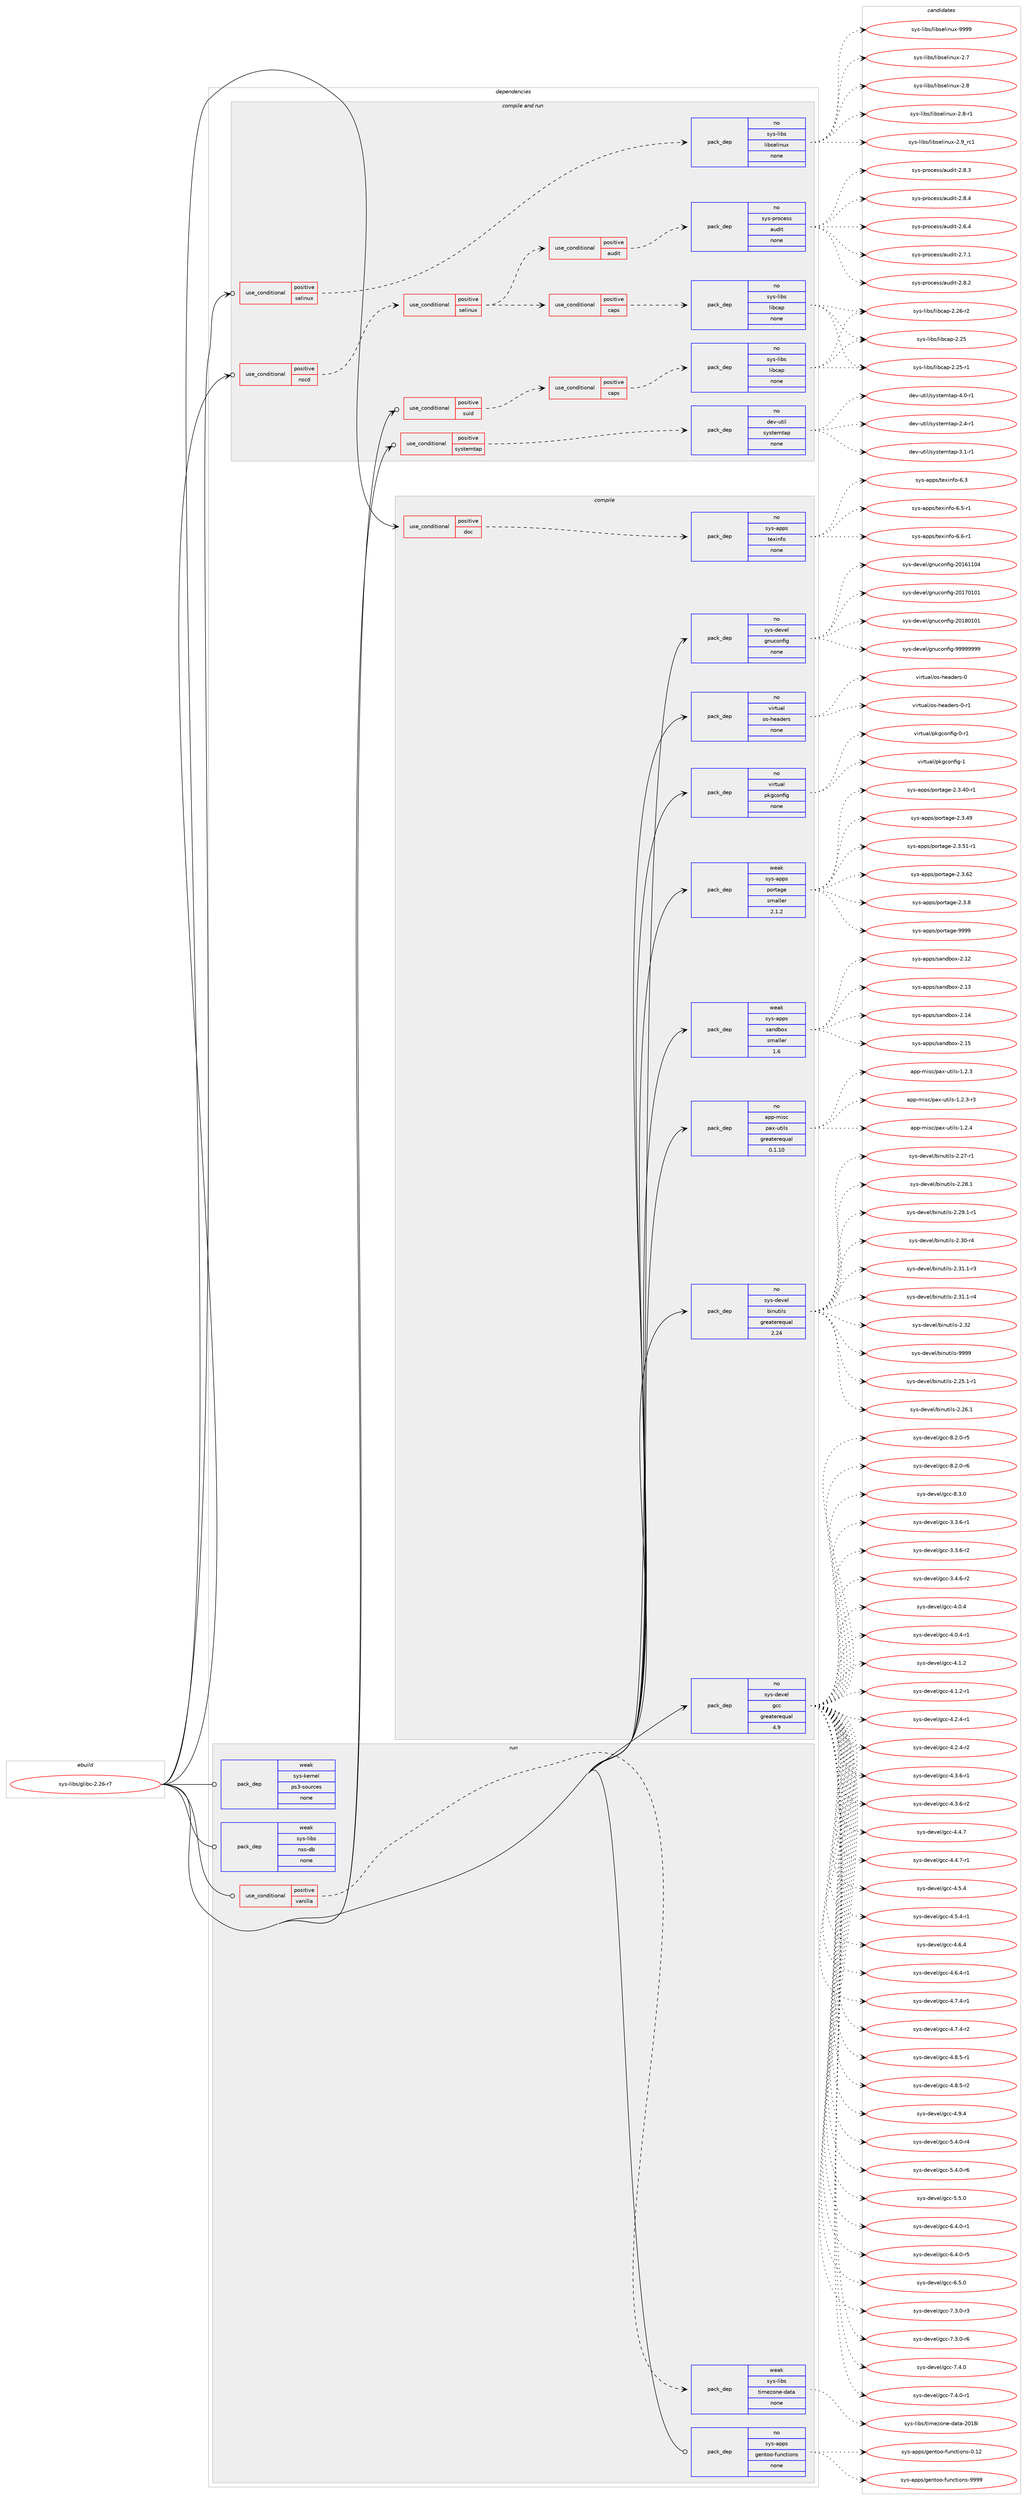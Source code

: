 digraph prolog {

# *************
# Graph options
# *************

newrank=true;
concentrate=true;
compound=true;
graph [rankdir=LR,fontname=Helvetica,fontsize=10,ranksep=1.5];#, ranksep=2.5, nodesep=0.2];
edge  [arrowhead=vee];
node  [fontname=Helvetica,fontsize=10];

# **********
# The ebuild
# **********

subgraph cluster_leftcol {
color=gray;
rank=same;
label=<<i>ebuild</i>>;
id [label="sys-libs/glibc-2.26-r7", color=red, width=4, href="../sys-libs/glibc-2.26-r7.svg"];
}

# ****************
# The dependencies
# ****************

subgraph cluster_midcol {
color=gray;
label=<<i>dependencies</i>>;
subgraph cluster_compile {
fillcolor="#eeeeee";
style=filled;
label=<<i>compile</i>>;
subgraph cond461647 {
dependency1737198 [label=<<TABLE BORDER="0" CELLBORDER="1" CELLSPACING="0" CELLPADDING="4"><TR><TD ROWSPAN="3" CELLPADDING="10">use_conditional</TD></TR><TR><TD>positive</TD></TR><TR><TD>doc</TD></TR></TABLE>>, shape=none, color=red];
subgraph pack1246944 {
dependency1737199 [label=<<TABLE BORDER="0" CELLBORDER="1" CELLSPACING="0" CELLPADDING="4" WIDTH="220"><TR><TD ROWSPAN="6" CELLPADDING="30">pack_dep</TD></TR><TR><TD WIDTH="110">no</TD></TR><TR><TD>sys-apps</TD></TR><TR><TD>texinfo</TD></TR><TR><TD>none</TD></TR><TR><TD></TD></TR></TABLE>>, shape=none, color=blue];
}
dependency1737198:e -> dependency1737199:w [weight=20,style="dashed",arrowhead="vee"];
}
id:e -> dependency1737198:w [weight=20,style="solid",arrowhead="vee"];
subgraph pack1246945 {
dependency1737200 [label=<<TABLE BORDER="0" CELLBORDER="1" CELLSPACING="0" CELLPADDING="4" WIDTH="220"><TR><TD ROWSPAN="6" CELLPADDING="30">pack_dep</TD></TR><TR><TD WIDTH="110">no</TD></TR><TR><TD>app-misc</TD></TR><TR><TD>pax-utils</TD></TR><TR><TD>greaterequal</TD></TR><TR><TD>0.1.10</TD></TR></TABLE>>, shape=none, color=blue];
}
id:e -> dependency1737200:w [weight=20,style="solid",arrowhead="vee"];
subgraph pack1246946 {
dependency1737201 [label=<<TABLE BORDER="0" CELLBORDER="1" CELLSPACING="0" CELLPADDING="4" WIDTH="220"><TR><TD ROWSPAN="6" CELLPADDING="30">pack_dep</TD></TR><TR><TD WIDTH="110">no</TD></TR><TR><TD>sys-devel</TD></TR><TR><TD>binutils</TD></TR><TR><TD>greaterequal</TD></TR><TR><TD>2.24</TD></TR></TABLE>>, shape=none, color=blue];
}
id:e -> dependency1737201:w [weight=20,style="solid",arrowhead="vee"];
subgraph pack1246947 {
dependency1737202 [label=<<TABLE BORDER="0" CELLBORDER="1" CELLSPACING="0" CELLPADDING="4" WIDTH="220"><TR><TD ROWSPAN="6" CELLPADDING="30">pack_dep</TD></TR><TR><TD WIDTH="110">no</TD></TR><TR><TD>sys-devel</TD></TR><TR><TD>gcc</TD></TR><TR><TD>greaterequal</TD></TR><TR><TD>4.9</TD></TR></TABLE>>, shape=none, color=blue];
}
id:e -> dependency1737202:w [weight=20,style="solid",arrowhead="vee"];
subgraph pack1246948 {
dependency1737203 [label=<<TABLE BORDER="0" CELLBORDER="1" CELLSPACING="0" CELLPADDING="4" WIDTH="220"><TR><TD ROWSPAN="6" CELLPADDING="30">pack_dep</TD></TR><TR><TD WIDTH="110">no</TD></TR><TR><TD>sys-devel</TD></TR><TR><TD>gnuconfig</TD></TR><TR><TD>none</TD></TR><TR><TD></TD></TR></TABLE>>, shape=none, color=blue];
}
id:e -> dependency1737203:w [weight=20,style="solid",arrowhead="vee"];
subgraph pack1246949 {
dependency1737204 [label=<<TABLE BORDER="0" CELLBORDER="1" CELLSPACING="0" CELLPADDING="4" WIDTH="220"><TR><TD ROWSPAN="6" CELLPADDING="30">pack_dep</TD></TR><TR><TD WIDTH="110">no</TD></TR><TR><TD>virtual</TD></TR><TR><TD>os-headers</TD></TR><TR><TD>none</TD></TR><TR><TD></TD></TR></TABLE>>, shape=none, color=blue];
}
id:e -> dependency1737204:w [weight=20,style="solid",arrowhead="vee"];
subgraph pack1246950 {
dependency1737205 [label=<<TABLE BORDER="0" CELLBORDER="1" CELLSPACING="0" CELLPADDING="4" WIDTH="220"><TR><TD ROWSPAN="6" CELLPADDING="30">pack_dep</TD></TR><TR><TD WIDTH="110">no</TD></TR><TR><TD>virtual</TD></TR><TR><TD>pkgconfig</TD></TR><TR><TD>none</TD></TR><TR><TD></TD></TR></TABLE>>, shape=none, color=blue];
}
id:e -> dependency1737205:w [weight=20,style="solid",arrowhead="vee"];
subgraph pack1246951 {
dependency1737206 [label=<<TABLE BORDER="0" CELLBORDER="1" CELLSPACING="0" CELLPADDING="4" WIDTH="220"><TR><TD ROWSPAN="6" CELLPADDING="30">pack_dep</TD></TR><TR><TD WIDTH="110">weak</TD></TR><TR><TD>sys-apps</TD></TR><TR><TD>portage</TD></TR><TR><TD>smaller</TD></TR><TR><TD>2.1.2</TD></TR></TABLE>>, shape=none, color=blue];
}
id:e -> dependency1737206:w [weight=20,style="solid",arrowhead="vee"];
subgraph pack1246952 {
dependency1737207 [label=<<TABLE BORDER="0" CELLBORDER="1" CELLSPACING="0" CELLPADDING="4" WIDTH="220"><TR><TD ROWSPAN="6" CELLPADDING="30">pack_dep</TD></TR><TR><TD WIDTH="110">weak</TD></TR><TR><TD>sys-apps</TD></TR><TR><TD>sandbox</TD></TR><TR><TD>smaller</TD></TR><TR><TD>1.6</TD></TR></TABLE>>, shape=none, color=blue];
}
id:e -> dependency1737207:w [weight=20,style="solid",arrowhead="vee"];
}
subgraph cluster_compileandrun {
fillcolor="#eeeeee";
style=filled;
label=<<i>compile and run</i>>;
subgraph cond461648 {
dependency1737208 [label=<<TABLE BORDER="0" CELLBORDER="1" CELLSPACING="0" CELLPADDING="4"><TR><TD ROWSPAN="3" CELLPADDING="10">use_conditional</TD></TR><TR><TD>positive</TD></TR><TR><TD>nscd</TD></TR></TABLE>>, shape=none, color=red];
subgraph cond461649 {
dependency1737209 [label=<<TABLE BORDER="0" CELLBORDER="1" CELLSPACING="0" CELLPADDING="4"><TR><TD ROWSPAN="3" CELLPADDING="10">use_conditional</TD></TR><TR><TD>positive</TD></TR><TR><TD>selinux</TD></TR></TABLE>>, shape=none, color=red];
subgraph cond461650 {
dependency1737210 [label=<<TABLE BORDER="0" CELLBORDER="1" CELLSPACING="0" CELLPADDING="4"><TR><TD ROWSPAN="3" CELLPADDING="10">use_conditional</TD></TR><TR><TD>positive</TD></TR><TR><TD>audit</TD></TR></TABLE>>, shape=none, color=red];
subgraph pack1246953 {
dependency1737211 [label=<<TABLE BORDER="0" CELLBORDER="1" CELLSPACING="0" CELLPADDING="4" WIDTH="220"><TR><TD ROWSPAN="6" CELLPADDING="30">pack_dep</TD></TR><TR><TD WIDTH="110">no</TD></TR><TR><TD>sys-process</TD></TR><TR><TD>audit</TD></TR><TR><TD>none</TD></TR><TR><TD></TD></TR></TABLE>>, shape=none, color=blue];
}
dependency1737210:e -> dependency1737211:w [weight=20,style="dashed",arrowhead="vee"];
}
dependency1737209:e -> dependency1737210:w [weight=20,style="dashed",arrowhead="vee"];
subgraph cond461651 {
dependency1737212 [label=<<TABLE BORDER="0" CELLBORDER="1" CELLSPACING="0" CELLPADDING="4"><TR><TD ROWSPAN="3" CELLPADDING="10">use_conditional</TD></TR><TR><TD>positive</TD></TR><TR><TD>caps</TD></TR></TABLE>>, shape=none, color=red];
subgraph pack1246954 {
dependency1737213 [label=<<TABLE BORDER="0" CELLBORDER="1" CELLSPACING="0" CELLPADDING="4" WIDTH="220"><TR><TD ROWSPAN="6" CELLPADDING="30">pack_dep</TD></TR><TR><TD WIDTH="110">no</TD></TR><TR><TD>sys-libs</TD></TR><TR><TD>libcap</TD></TR><TR><TD>none</TD></TR><TR><TD></TD></TR></TABLE>>, shape=none, color=blue];
}
dependency1737212:e -> dependency1737213:w [weight=20,style="dashed",arrowhead="vee"];
}
dependency1737209:e -> dependency1737212:w [weight=20,style="dashed",arrowhead="vee"];
}
dependency1737208:e -> dependency1737209:w [weight=20,style="dashed",arrowhead="vee"];
}
id:e -> dependency1737208:w [weight=20,style="solid",arrowhead="odotvee"];
subgraph cond461652 {
dependency1737214 [label=<<TABLE BORDER="0" CELLBORDER="1" CELLSPACING="0" CELLPADDING="4"><TR><TD ROWSPAN="3" CELLPADDING="10">use_conditional</TD></TR><TR><TD>positive</TD></TR><TR><TD>selinux</TD></TR></TABLE>>, shape=none, color=red];
subgraph pack1246955 {
dependency1737215 [label=<<TABLE BORDER="0" CELLBORDER="1" CELLSPACING="0" CELLPADDING="4" WIDTH="220"><TR><TD ROWSPAN="6" CELLPADDING="30">pack_dep</TD></TR><TR><TD WIDTH="110">no</TD></TR><TR><TD>sys-libs</TD></TR><TR><TD>libselinux</TD></TR><TR><TD>none</TD></TR><TR><TD></TD></TR></TABLE>>, shape=none, color=blue];
}
dependency1737214:e -> dependency1737215:w [weight=20,style="dashed",arrowhead="vee"];
}
id:e -> dependency1737214:w [weight=20,style="solid",arrowhead="odotvee"];
subgraph cond461653 {
dependency1737216 [label=<<TABLE BORDER="0" CELLBORDER="1" CELLSPACING="0" CELLPADDING="4"><TR><TD ROWSPAN="3" CELLPADDING="10">use_conditional</TD></TR><TR><TD>positive</TD></TR><TR><TD>suid</TD></TR></TABLE>>, shape=none, color=red];
subgraph cond461654 {
dependency1737217 [label=<<TABLE BORDER="0" CELLBORDER="1" CELLSPACING="0" CELLPADDING="4"><TR><TD ROWSPAN="3" CELLPADDING="10">use_conditional</TD></TR><TR><TD>positive</TD></TR><TR><TD>caps</TD></TR></TABLE>>, shape=none, color=red];
subgraph pack1246956 {
dependency1737218 [label=<<TABLE BORDER="0" CELLBORDER="1" CELLSPACING="0" CELLPADDING="4" WIDTH="220"><TR><TD ROWSPAN="6" CELLPADDING="30">pack_dep</TD></TR><TR><TD WIDTH="110">no</TD></TR><TR><TD>sys-libs</TD></TR><TR><TD>libcap</TD></TR><TR><TD>none</TD></TR><TR><TD></TD></TR></TABLE>>, shape=none, color=blue];
}
dependency1737217:e -> dependency1737218:w [weight=20,style="dashed",arrowhead="vee"];
}
dependency1737216:e -> dependency1737217:w [weight=20,style="dashed",arrowhead="vee"];
}
id:e -> dependency1737216:w [weight=20,style="solid",arrowhead="odotvee"];
subgraph cond461655 {
dependency1737219 [label=<<TABLE BORDER="0" CELLBORDER="1" CELLSPACING="0" CELLPADDING="4"><TR><TD ROWSPAN="3" CELLPADDING="10">use_conditional</TD></TR><TR><TD>positive</TD></TR><TR><TD>systemtap</TD></TR></TABLE>>, shape=none, color=red];
subgraph pack1246957 {
dependency1737220 [label=<<TABLE BORDER="0" CELLBORDER="1" CELLSPACING="0" CELLPADDING="4" WIDTH="220"><TR><TD ROWSPAN="6" CELLPADDING="30">pack_dep</TD></TR><TR><TD WIDTH="110">no</TD></TR><TR><TD>dev-util</TD></TR><TR><TD>systemtap</TD></TR><TR><TD>none</TD></TR><TR><TD></TD></TR></TABLE>>, shape=none, color=blue];
}
dependency1737219:e -> dependency1737220:w [weight=20,style="dashed",arrowhead="vee"];
}
id:e -> dependency1737219:w [weight=20,style="solid",arrowhead="odotvee"];
}
subgraph cluster_run {
fillcolor="#eeeeee";
style=filled;
label=<<i>run</i>>;
subgraph cond461656 {
dependency1737221 [label=<<TABLE BORDER="0" CELLBORDER="1" CELLSPACING="0" CELLPADDING="4"><TR><TD ROWSPAN="3" CELLPADDING="10">use_conditional</TD></TR><TR><TD>positive</TD></TR><TR><TD>vanilla</TD></TR></TABLE>>, shape=none, color=red];
subgraph pack1246958 {
dependency1737222 [label=<<TABLE BORDER="0" CELLBORDER="1" CELLSPACING="0" CELLPADDING="4" WIDTH="220"><TR><TD ROWSPAN="6" CELLPADDING="30">pack_dep</TD></TR><TR><TD WIDTH="110">weak</TD></TR><TR><TD>sys-libs</TD></TR><TR><TD>timezone-data</TD></TR><TR><TD>none</TD></TR><TR><TD></TD></TR></TABLE>>, shape=none, color=blue];
}
dependency1737221:e -> dependency1737222:w [weight=20,style="dashed",arrowhead="vee"];
}
id:e -> dependency1737221:w [weight=20,style="solid",arrowhead="odot"];
subgraph pack1246959 {
dependency1737223 [label=<<TABLE BORDER="0" CELLBORDER="1" CELLSPACING="0" CELLPADDING="4" WIDTH="220"><TR><TD ROWSPAN="6" CELLPADDING="30">pack_dep</TD></TR><TR><TD WIDTH="110">no</TD></TR><TR><TD>sys-apps</TD></TR><TR><TD>gentoo-functions</TD></TR><TR><TD>none</TD></TR><TR><TD></TD></TR></TABLE>>, shape=none, color=blue];
}
id:e -> dependency1737223:w [weight=20,style="solid",arrowhead="odot"];
subgraph pack1246960 {
dependency1737224 [label=<<TABLE BORDER="0" CELLBORDER="1" CELLSPACING="0" CELLPADDING="4" WIDTH="220"><TR><TD ROWSPAN="6" CELLPADDING="30">pack_dep</TD></TR><TR><TD WIDTH="110">weak</TD></TR><TR><TD>sys-kernel</TD></TR><TR><TD>ps3-sources</TD></TR><TR><TD>none</TD></TR><TR><TD></TD></TR></TABLE>>, shape=none, color=blue];
}
id:e -> dependency1737224:w [weight=20,style="solid",arrowhead="odot"];
subgraph pack1246961 {
dependency1737225 [label=<<TABLE BORDER="0" CELLBORDER="1" CELLSPACING="0" CELLPADDING="4" WIDTH="220"><TR><TD ROWSPAN="6" CELLPADDING="30">pack_dep</TD></TR><TR><TD WIDTH="110">weak</TD></TR><TR><TD>sys-libs</TD></TR><TR><TD>nss-db</TD></TR><TR><TD>none</TD></TR><TR><TD></TD></TR></TABLE>>, shape=none, color=blue];
}
id:e -> dependency1737225:w [weight=20,style="solid",arrowhead="odot"];
}
}

# **************
# The candidates
# **************

subgraph cluster_choices {
rank=same;
color=gray;
label=<<i>candidates</i>>;

subgraph choice1246944 {
color=black;
nodesep=1;
choice11512111545971121121154711610112010511010211145544651 [label="sys-apps/texinfo-6.3", color=red, width=4,href="../sys-apps/texinfo-6.3.svg"];
choice115121115459711211211547116101120105110102111455446534511449 [label="sys-apps/texinfo-6.5-r1", color=red, width=4,href="../sys-apps/texinfo-6.5-r1.svg"];
choice115121115459711211211547116101120105110102111455446544511449 [label="sys-apps/texinfo-6.6-r1", color=red, width=4,href="../sys-apps/texinfo-6.6-r1.svg"];
dependency1737199:e -> choice11512111545971121121154711610112010511010211145544651:w [style=dotted,weight="100"];
dependency1737199:e -> choice115121115459711211211547116101120105110102111455446534511449:w [style=dotted,weight="100"];
dependency1737199:e -> choice115121115459711211211547116101120105110102111455446544511449:w [style=dotted,weight="100"];
}
subgraph choice1246945 {
color=black;
nodesep=1;
choice971121124510910511599471129712045117116105108115454946504651 [label="app-misc/pax-utils-1.2.3", color=red, width=4,href="../app-misc/pax-utils-1.2.3.svg"];
choice9711211245109105115994711297120451171161051081154549465046514511451 [label="app-misc/pax-utils-1.2.3-r3", color=red, width=4,href="../app-misc/pax-utils-1.2.3-r3.svg"];
choice971121124510910511599471129712045117116105108115454946504652 [label="app-misc/pax-utils-1.2.4", color=red, width=4,href="../app-misc/pax-utils-1.2.4.svg"];
dependency1737200:e -> choice971121124510910511599471129712045117116105108115454946504651:w [style=dotted,weight="100"];
dependency1737200:e -> choice9711211245109105115994711297120451171161051081154549465046514511451:w [style=dotted,weight="100"];
dependency1737200:e -> choice971121124510910511599471129712045117116105108115454946504652:w [style=dotted,weight="100"];
}
subgraph choice1246946 {
color=black;
nodesep=1;
choice115121115451001011181011084798105110117116105108115455046505346494511449 [label="sys-devel/binutils-2.25.1-r1", color=red, width=4,href="../sys-devel/binutils-2.25.1-r1.svg"];
choice11512111545100101118101108479810511011711610510811545504650544649 [label="sys-devel/binutils-2.26.1", color=red, width=4,href="../sys-devel/binutils-2.26.1.svg"];
choice11512111545100101118101108479810511011711610510811545504650554511449 [label="sys-devel/binutils-2.27-r1", color=red, width=4,href="../sys-devel/binutils-2.27-r1.svg"];
choice11512111545100101118101108479810511011711610510811545504650564649 [label="sys-devel/binutils-2.28.1", color=red, width=4,href="../sys-devel/binutils-2.28.1.svg"];
choice115121115451001011181011084798105110117116105108115455046505746494511449 [label="sys-devel/binutils-2.29.1-r1", color=red, width=4,href="../sys-devel/binutils-2.29.1-r1.svg"];
choice11512111545100101118101108479810511011711610510811545504651484511452 [label="sys-devel/binutils-2.30-r4", color=red, width=4,href="../sys-devel/binutils-2.30-r4.svg"];
choice115121115451001011181011084798105110117116105108115455046514946494511451 [label="sys-devel/binutils-2.31.1-r3", color=red, width=4,href="../sys-devel/binutils-2.31.1-r3.svg"];
choice115121115451001011181011084798105110117116105108115455046514946494511452 [label="sys-devel/binutils-2.31.1-r4", color=red, width=4,href="../sys-devel/binutils-2.31.1-r4.svg"];
choice1151211154510010111810110847981051101171161051081154550465150 [label="sys-devel/binutils-2.32", color=red, width=4,href="../sys-devel/binutils-2.32.svg"];
choice1151211154510010111810110847981051101171161051081154557575757 [label="sys-devel/binutils-9999", color=red, width=4,href="../sys-devel/binutils-9999.svg"];
dependency1737201:e -> choice115121115451001011181011084798105110117116105108115455046505346494511449:w [style=dotted,weight="100"];
dependency1737201:e -> choice11512111545100101118101108479810511011711610510811545504650544649:w [style=dotted,weight="100"];
dependency1737201:e -> choice11512111545100101118101108479810511011711610510811545504650554511449:w [style=dotted,weight="100"];
dependency1737201:e -> choice11512111545100101118101108479810511011711610510811545504650564649:w [style=dotted,weight="100"];
dependency1737201:e -> choice115121115451001011181011084798105110117116105108115455046505746494511449:w [style=dotted,weight="100"];
dependency1737201:e -> choice11512111545100101118101108479810511011711610510811545504651484511452:w [style=dotted,weight="100"];
dependency1737201:e -> choice115121115451001011181011084798105110117116105108115455046514946494511451:w [style=dotted,weight="100"];
dependency1737201:e -> choice115121115451001011181011084798105110117116105108115455046514946494511452:w [style=dotted,weight="100"];
dependency1737201:e -> choice1151211154510010111810110847981051101171161051081154550465150:w [style=dotted,weight="100"];
dependency1737201:e -> choice1151211154510010111810110847981051101171161051081154557575757:w [style=dotted,weight="100"];
}
subgraph choice1246947 {
color=black;
nodesep=1;
choice115121115451001011181011084710399994551465146544511449 [label="sys-devel/gcc-3.3.6-r1", color=red, width=4,href="../sys-devel/gcc-3.3.6-r1.svg"];
choice115121115451001011181011084710399994551465146544511450 [label="sys-devel/gcc-3.3.6-r2", color=red, width=4,href="../sys-devel/gcc-3.3.6-r2.svg"];
choice115121115451001011181011084710399994551465246544511450 [label="sys-devel/gcc-3.4.6-r2", color=red, width=4,href="../sys-devel/gcc-3.4.6-r2.svg"];
choice11512111545100101118101108471039999455246484652 [label="sys-devel/gcc-4.0.4", color=red, width=4,href="../sys-devel/gcc-4.0.4.svg"];
choice115121115451001011181011084710399994552464846524511449 [label="sys-devel/gcc-4.0.4-r1", color=red, width=4,href="../sys-devel/gcc-4.0.4-r1.svg"];
choice11512111545100101118101108471039999455246494650 [label="sys-devel/gcc-4.1.2", color=red, width=4,href="../sys-devel/gcc-4.1.2.svg"];
choice115121115451001011181011084710399994552464946504511449 [label="sys-devel/gcc-4.1.2-r1", color=red, width=4,href="../sys-devel/gcc-4.1.2-r1.svg"];
choice115121115451001011181011084710399994552465046524511449 [label="sys-devel/gcc-4.2.4-r1", color=red, width=4,href="../sys-devel/gcc-4.2.4-r1.svg"];
choice115121115451001011181011084710399994552465046524511450 [label="sys-devel/gcc-4.2.4-r2", color=red, width=4,href="../sys-devel/gcc-4.2.4-r2.svg"];
choice115121115451001011181011084710399994552465146544511449 [label="sys-devel/gcc-4.3.6-r1", color=red, width=4,href="../sys-devel/gcc-4.3.6-r1.svg"];
choice115121115451001011181011084710399994552465146544511450 [label="sys-devel/gcc-4.3.6-r2", color=red, width=4,href="../sys-devel/gcc-4.3.6-r2.svg"];
choice11512111545100101118101108471039999455246524655 [label="sys-devel/gcc-4.4.7", color=red, width=4,href="../sys-devel/gcc-4.4.7.svg"];
choice115121115451001011181011084710399994552465246554511449 [label="sys-devel/gcc-4.4.7-r1", color=red, width=4,href="../sys-devel/gcc-4.4.7-r1.svg"];
choice11512111545100101118101108471039999455246534652 [label="sys-devel/gcc-4.5.4", color=red, width=4,href="../sys-devel/gcc-4.5.4.svg"];
choice115121115451001011181011084710399994552465346524511449 [label="sys-devel/gcc-4.5.4-r1", color=red, width=4,href="../sys-devel/gcc-4.5.4-r1.svg"];
choice11512111545100101118101108471039999455246544652 [label="sys-devel/gcc-4.6.4", color=red, width=4,href="../sys-devel/gcc-4.6.4.svg"];
choice115121115451001011181011084710399994552465446524511449 [label="sys-devel/gcc-4.6.4-r1", color=red, width=4,href="../sys-devel/gcc-4.6.4-r1.svg"];
choice115121115451001011181011084710399994552465546524511449 [label="sys-devel/gcc-4.7.4-r1", color=red, width=4,href="../sys-devel/gcc-4.7.4-r1.svg"];
choice115121115451001011181011084710399994552465546524511450 [label="sys-devel/gcc-4.7.4-r2", color=red, width=4,href="../sys-devel/gcc-4.7.4-r2.svg"];
choice115121115451001011181011084710399994552465646534511449 [label="sys-devel/gcc-4.8.5-r1", color=red, width=4,href="../sys-devel/gcc-4.8.5-r1.svg"];
choice115121115451001011181011084710399994552465646534511450 [label="sys-devel/gcc-4.8.5-r2", color=red, width=4,href="../sys-devel/gcc-4.8.5-r2.svg"];
choice11512111545100101118101108471039999455246574652 [label="sys-devel/gcc-4.9.4", color=red, width=4,href="../sys-devel/gcc-4.9.4.svg"];
choice115121115451001011181011084710399994553465246484511452 [label="sys-devel/gcc-5.4.0-r4", color=red, width=4,href="../sys-devel/gcc-5.4.0-r4.svg"];
choice115121115451001011181011084710399994553465246484511454 [label="sys-devel/gcc-5.4.0-r6", color=red, width=4,href="../sys-devel/gcc-5.4.0-r6.svg"];
choice11512111545100101118101108471039999455346534648 [label="sys-devel/gcc-5.5.0", color=red, width=4,href="../sys-devel/gcc-5.5.0.svg"];
choice115121115451001011181011084710399994554465246484511449 [label="sys-devel/gcc-6.4.0-r1", color=red, width=4,href="../sys-devel/gcc-6.4.0-r1.svg"];
choice115121115451001011181011084710399994554465246484511453 [label="sys-devel/gcc-6.4.0-r5", color=red, width=4,href="../sys-devel/gcc-6.4.0-r5.svg"];
choice11512111545100101118101108471039999455446534648 [label="sys-devel/gcc-6.5.0", color=red, width=4,href="../sys-devel/gcc-6.5.0.svg"];
choice115121115451001011181011084710399994555465146484511451 [label="sys-devel/gcc-7.3.0-r3", color=red, width=4,href="../sys-devel/gcc-7.3.0-r3.svg"];
choice115121115451001011181011084710399994555465146484511454 [label="sys-devel/gcc-7.3.0-r6", color=red, width=4,href="../sys-devel/gcc-7.3.0-r6.svg"];
choice11512111545100101118101108471039999455546524648 [label="sys-devel/gcc-7.4.0", color=red, width=4,href="../sys-devel/gcc-7.4.0.svg"];
choice115121115451001011181011084710399994555465246484511449 [label="sys-devel/gcc-7.4.0-r1", color=red, width=4,href="../sys-devel/gcc-7.4.0-r1.svg"];
choice115121115451001011181011084710399994556465046484511453 [label="sys-devel/gcc-8.2.0-r5", color=red, width=4,href="../sys-devel/gcc-8.2.0-r5.svg"];
choice115121115451001011181011084710399994556465046484511454 [label="sys-devel/gcc-8.2.0-r6", color=red, width=4,href="../sys-devel/gcc-8.2.0-r6.svg"];
choice11512111545100101118101108471039999455646514648 [label="sys-devel/gcc-8.3.0", color=red, width=4,href="../sys-devel/gcc-8.3.0.svg"];
dependency1737202:e -> choice115121115451001011181011084710399994551465146544511449:w [style=dotted,weight="100"];
dependency1737202:e -> choice115121115451001011181011084710399994551465146544511450:w [style=dotted,weight="100"];
dependency1737202:e -> choice115121115451001011181011084710399994551465246544511450:w [style=dotted,weight="100"];
dependency1737202:e -> choice11512111545100101118101108471039999455246484652:w [style=dotted,weight="100"];
dependency1737202:e -> choice115121115451001011181011084710399994552464846524511449:w [style=dotted,weight="100"];
dependency1737202:e -> choice11512111545100101118101108471039999455246494650:w [style=dotted,weight="100"];
dependency1737202:e -> choice115121115451001011181011084710399994552464946504511449:w [style=dotted,weight="100"];
dependency1737202:e -> choice115121115451001011181011084710399994552465046524511449:w [style=dotted,weight="100"];
dependency1737202:e -> choice115121115451001011181011084710399994552465046524511450:w [style=dotted,weight="100"];
dependency1737202:e -> choice115121115451001011181011084710399994552465146544511449:w [style=dotted,weight="100"];
dependency1737202:e -> choice115121115451001011181011084710399994552465146544511450:w [style=dotted,weight="100"];
dependency1737202:e -> choice11512111545100101118101108471039999455246524655:w [style=dotted,weight="100"];
dependency1737202:e -> choice115121115451001011181011084710399994552465246554511449:w [style=dotted,weight="100"];
dependency1737202:e -> choice11512111545100101118101108471039999455246534652:w [style=dotted,weight="100"];
dependency1737202:e -> choice115121115451001011181011084710399994552465346524511449:w [style=dotted,weight="100"];
dependency1737202:e -> choice11512111545100101118101108471039999455246544652:w [style=dotted,weight="100"];
dependency1737202:e -> choice115121115451001011181011084710399994552465446524511449:w [style=dotted,weight="100"];
dependency1737202:e -> choice115121115451001011181011084710399994552465546524511449:w [style=dotted,weight="100"];
dependency1737202:e -> choice115121115451001011181011084710399994552465546524511450:w [style=dotted,weight="100"];
dependency1737202:e -> choice115121115451001011181011084710399994552465646534511449:w [style=dotted,weight="100"];
dependency1737202:e -> choice115121115451001011181011084710399994552465646534511450:w [style=dotted,weight="100"];
dependency1737202:e -> choice11512111545100101118101108471039999455246574652:w [style=dotted,weight="100"];
dependency1737202:e -> choice115121115451001011181011084710399994553465246484511452:w [style=dotted,weight="100"];
dependency1737202:e -> choice115121115451001011181011084710399994553465246484511454:w [style=dotted,weight="100"];
dependency1737202:e -> choice11512111545100101118101108471039999455346534648:w [style=dotted,weight="100"];
dependency1737202:e -> choice115121115451001011181011084710399994554465246484511449:w [style=dotted,weight="100"];
dependency1737202:e -> choice115121115451001011181011084710399994554465246484511453:w [style=dotted,weight="100"];
dependency1737202:e -> choice11512111545100101118101108471039999455446534648:w [style=dotted,weight="100"];
dependency1737202:e -> choice115121115451001011181011084710399994555465146484511451:w [style=dotted,weight="100"];
dependency1737202:e -> choice115121115451001011181011084710399994555465146484511454:w [style=dotted,weight="100"];
dependency1737202:e -> choice11512111545100101118101108471039999455546524648:w [style=dotted,weight="100"];
dependency1737202:e -> choice115121115451001011181011084710399994555465246484511449:w [style=dotted,weight="100"];
dependency1737202:e -> choice115121115451001011181011084710399994556465046484511453:w [style=dotted,weight="100"];
dependency1737202:e -> choice115121115451001011181011084710399994556465046484511454:w [style=dotted,weight="100"];
dependency1737202:e -> choice11512111545100101118101108471039999455646514648:w [style=dotted,weight="100"];
}
subgraph choice1246948 {
color=black;
nodesep=1;
choice115121115451001011181011084710311011799111110102105103455048495449494852 [label="sys-devel/gnuconfig-20161104", color=red, width=4,href="../sys-devel/gnuconfig-20161104.svg"];
choice115121115451001011181011084710311011799111110102105103455048495548494849 [label="sys-devel/gnuconfig-20170101", color=red, width=4,href="../sys-devel/gnuconfig-20170101.svg"];
choice115121115451001011181011084710311011799111110102105103455048495648494849 [label="sys-devel/gnuconfig-20180101", color=red, width=4,href="../sys-devel/gnuconfig-20180101.svg"];
choice115121115451001011181011084710311011799111110102105103455757575757575757 [label="sys-devel/gnuconfig-99999999", color=red, width=4,href="../sys-devel/gnuconfig-99999999.svg"];
dependency1737203:e -> choice115121115451001011181011084710311011799111110102105103455048495449494852:w [style=dotted,weight="100"];
dependency1737203:e -> choice115121115451001011181011084710311011799111110102105103455048495548494849:w [style=dotted,weight="100"];
dependency1737203:e -> choice115121115451001011181011084710311011799111110102105103455048495648494849:w [style=dotted,weight="100"];
dependency1737203:e -> choice115121115451001011181011084710311011799111110102105103455757575757575757:w [style=dotted,weight="100"];
}
subgraph choice1246949 {
color=black;
nodesep=1;
choice118105114116117971084711111545104101971001011141154548 [label="virtual/os-headers-0", color=red, width=4,href="../virtual/os-headers-0.svg"];
choice1181051141161179710847111115451041019710010111411545484511449 [label="virtual/os-headers-0-r1", color=red, width=4,href="../virtual/os-headers-0-r1.svg"];
dependency1737204:e -> choice118105114116117971084711111545104101971001011141154548:w [style=dotted,weight="100"];
dependency1737204:e -> choice1181051141161179710847111115451041019710010111411545484511449:w [style=dotted,weight="100"];
}
subgraph choice1246950 {
color=black;
nodesep=1;
choice11810511411611797108471121071039911111010210510345484511449 [label="virtual/pkgconfig-0-r1", color=red, width=4,href="../virtual/pkgconfig-0-r1.svg"];
choice1181051141161179710847112107103991111101021051034549 [label="virtual/pkgconfig-1", color=red, width=4,href="../virtual/pkgconfig-1.svg"];
dependency1737205:e -> choice11810511411611797108471121071039911111010210510345484511449:w [style=dotted,weight="100"];
dependency1737205:e -> choice1181051141161179710847112107103991111101021051034549:w [style=dotted,weight="100"];
}
subgraph choice1246951 {
color=black;
nodesep=1;
choice11512111545971121121154711211111411697103101455046514652484511449 [label="sys-apps/portage-2.3.40-r1", color=red, width=4,href="../sys-apps/portage-2.3.40-r1.svg"];
choice1151211154597112112115471121111141169710310145504651465257 [label="sys-apps/portage-2.3.49", color=red, width=4,href="../sys-apps/portage-2.3.49.svg"];
choice11512111545971121121154711211111411697103101455046514653494511449 [label="sys-apps/portage-2.3.51-r1", color=red, width=4,href="../sys-apps/portage-2.3.51-r1.svg"];
choice1151211154597112112115471121111141169710310145504651465450 [label="sys-apps/portage-2.3.62", color=red, width=4,href="../sys-apps/portage-2.3.62.svg"];
choice11512111545971121121154711211111411697103101455046514656 [label="sys-apps/portage-2.3.8", color=red, width=4,href="../sys-apps/portage-2.3.8.svg"];
choice115121115459711211211547112111114116971031014557575757 [label="sys-apps/portage-9999", color=red, width=4,href="../sys-apps/portage-9999.svg"];
dependency1737206:e -> choice11512111545971121121154711211111411697103101455046514652484511449:w [style=dotted,weight="100"];
dependency1737206:e -> choice1151211154597112112115471121111141169710310145504651465257:w [style=dotted,weight="100"];
dependency1737206:e -> choice11512111545971121121154711211111411697103101455046514653494511449:w [style=dotted,weight="100"];
dependency1737206:e -> choice1151211154597112112115471121111141169710310145504651465450:w [style=dotted,weight="100"];
dependency1737206:e -> choice11512111545971121121154711211111411697103101455046514656:w [style=dotted,weight="100"];
dependency1737206:e -> choice115121115459711211211547112111114116971031014557575757:w [style=dotted,weight="100"];
}
subgraph choice1246952 {
color=black;
nodesep=1;
choice11512111545971121121154711597110100981111204550464950 [label="sys-apps/sandbox-2.12", color=red, width=4,href="../sys-apps/sandbox-2.12.svg"];
choice11512111545971121121154711597110100981111204550464951 [label="sys-apps/sandbox-2.13", color=red, width=4,href="../sys-apps/sandbox-2.13.svg"];
choice11512111545971121121154711597110100981111204550464952 [label="sys-apps/sandbox-2.14", color=red, width=4,href="../sys-apps/sandbox-2.14.svg"];
choice11512111545971121121154711597110100981111204550464953 [label="sys-apps/sandbox-2.15", color=red, width=4,href="../sys-apps/sandbox-2.15.svg"];
dependency1737207:e -> choice11512111545971121121154711597110100981111204550464950:w [style=dotted,weight="100"];
dependency1737207:e -> choice11512111545971121121154711597110100981111204550464951:w [style=dotted,weight="100"];
dependency1737207:e -> choice11512111545971121121154711597110100981111204550464952:w [style=dotted,weight="100"];
dependency1737207:e -> choice11512111545971121121154711597110100981111204550464953:w [style=dotted,weight="100"];
}
subgraph choice1246953 {
color=black;
nodesep=1;
choice11512111545112114111991011151154797117100105116455046544652 [label="sys-process/audit-2.6.4", color=red, width=4,href="../sys-process/audit-2.6.4.svg"];
choice11512111545112114111991011151154797117100105116455046554649 [label="sys-process/audit-2.7.1", color=red, width=4,href="../sys-process/audit-2.7.1.svg"];
choice11512111545112114111991011151154797117100105116455046564650 [label="sys-process/audit-2.8.2", color=red, width=4,href="../sys-process/audit-2.8.2.svg"];
choice11512111545112114111991011151154797117100105116455046564651 [label="sys-process/audit-2.8.3", color=red, width=4,href="../sys-process/audit-2.8.3.svg"];
choice11512111545112114111991011151154797117100105116455046564652 [label="sys-process/audit-2.8.4", color=red, width=4,href="../sys-process/audit-2.8.4.svg"];
dependency1737211:e -> choice11512111545112114111991011151154797117100105116455046544652:w [style=dotted,weight="100"];
dependency1737211:e -> choice11512111545112114111991011151154797117100105116455046554649:w [style=dotted,weight="100"];
dependency1737211:e -> choice11512111545112114111991011151154797117100105116455046564650:w [style=dotted,weight="100"];
dependency1737211:e -> choice11512111545112114111991011151154797117100105116455046564651:w [style=dotted,weight="100"];
dependency1737211:e -> choice11512111545112114111991011151154797117100105116455046564652:w [style=dotted,weight="100"];
}
subgraph choice1246954 {
color=black;
nodesep=1;
choice1151211154510810598115471081059899971124550465053 [label="sys-libs/libcap-2.25", color=red, width=4,href="../sys-libs/libcap-2.25.svg"];
choice11512111545108105981154710810598999711245504650534511449 [label="sys-libs/libcap-2.25-r1", color=red, width=4,href="../sys-libs/libcap-2.25-r1.svg"];
choice11512111545108105981154710810598999711245504650544511450 [label="sys-libs/libcap-2.26-r2", color=red, width=4,href="../sys-libs/libcap-2.26-r2.svg"];
dependency1737213:e -> choice1151211154510810598115471081059899971124550465053:w [style=dotted,weight="100"];
dependency1737213:e -> choice11512111545108105981154710810598999711245504650534511449:w [style=dotted,weight="100"];
dependency1737213:e -> choice11512111545108105981154710810598999711245504650544511450:w [style=dotted,weight="100"];
}
subgraph choice1246955 {
color=black;
nodesep=1;
choice1151211154510810598115471081059811510110810511011712045504655 [label="sys-libs/libselinux-2.7", color=red, width=4,href="../sys-libs/libselinux-2.7.svg"];
choice1151211154510810598115471081059811510110810511011712045504656 [label="sys-libs/libselinux-2.8", color=red, width=4,href="../sys-libs/libselinux-2.8.svg"];
choice11512111545108105981154710810598115101108105110117120455046564511449 [label="sys-libs/libselinux-2.8-r1", color=red, width=4,href="../sys-libs/libselinux-2.8-r1.svg"];
choice1151211154510810598115471081059811510110810511011712045504657951149949 [label="sys-libs/libselinux-2.9_rc1", color=red, width=4,href="../sys-libs/libselinux-2.9_rc1.svg"];
choice115121115451081059811547108105981151011081051101171204557575757 [label="sys-libs/libselinux-9999", color=red, width=4,href="../sys-libs/libselinux-9999.svg"];
dependency1737215:e -> choice1151211154510810598115471081059811510110810511011712045504655:w [style=dotted,weight="100"];
dependency1737215:e -> choice1151211154510810598115471081059811510110810511011712045504656:w [style=dotted,weight="100"];
dependency1737215:e -> choice11512111545108105981154710810598115101108105110117120455046564511449:w [style=dotted,weight="100"];
dependency1737215:e -> choice1151211154510810598115471081059811510110810511011712045504657951149949:w [style=dotted,weight="100"];
dependency1737215:e -> choice115121115451081059811547108105981151011081051101171204557575757:w [style=dotted,weight="100"];
}
subgraph choice1246956 {
color=black;
nodesep=1;
choice1151211154510810598115471081059899971124550465053 [label="sys-libs/libcap-2.25", color=red, width=4,href="../sys-libs/libcap-2.25.svg"];
choice11512111545108105981154710810598999711245504650534511449 [label="sys-libs/libcap-2.25-r1", color=red, width=4,href="../sys-libs/libcap-2.25-r1.svg"];
choice11512111545108105981154710810598999711245504650544511450 [label="sys-libs/libcap-2.26-r2", color=red, width=4,href="../sys-libs/libcap-2.26-r2.svg"];
dependency1737218:e -> choice1151211154510810598115471081059899971124550465053:w [style=dotted,weight="100"];
dependency1737218:e -> choice11512111545108105981154710810598999711245504650534511449:w [style=dotted,weight="100"];
dependency1737218:e -> choice11512111545108105981154710810598999711245504650544511450:w [style=dotted,weight="100"];
}
subgraph choice1246957 {
color=black;
nodesep=1;
choice100101118451171161051084711512111511610110911697112455046524511449 [label="dev-util/systemtap-2.4-r1", color=red, width=4,href="../dev-util/systemtap-2.4-r1.svg"];
choice100101118451171161051084711512111511610110911697112455146494511449 [label="dev-util/systemtap-3.1-r1", color=red, width=4,href="../dev-util/systemtap-3.1-r1.svg"];
choice100101118451171161051084711512111511610110911697112455246484511449 [label="dev-util/systemtap-4.0-r1", color=red, width=4,href="../dev-util/systemtap-4.0-r1.svg"];
dependency1737220:e -> choice100101118451171161051084711512111511610110911697112455046524511449:w [style=dotted,weight="100"];
dependency1737220:e -> choice100101118451171161051084711512111511610110911697112455146494511449:w [style=dotted,weight="100"];
dependency1737220:e -> choice100101118451171161051084711512111511610110911697112455246484511449:w [style=dotted,weight="100"];
}
subgraph choice1246958 {
color=black;
nodesep=1;
choice1151211154510810598115471161051091011221111101014510097116974550484956105 [label="sys-libs/timezone-data-2018i", color=red, width=4,href="../sys-libs/timezone-data-2018i.svg"];
dependency1737222:e -> choice1151211154510810598115471161051091011221111101014510097116974550484956105:w [style=dotted,weight="100"];
}
subgraph choice1246959 {
color=black;
nodesep=1;
choice11512111545971121121154710310111011611111145102117110991161051111101154548464950 [label="sys-apps/gentoo-functions-0.12", color=red, width=4,href="../sys-apps/gentoo-functions-0.12.svg"];
choice11512111545971121121154710310111011611111145102117110991161051111101154557575757 [label="sys-apps/gentoo-functions-9999", color=red, width=4,href="../sys-apps/gentoo-functions-9999.svg"];
dependency1737223:e -> choice11512111545971121121154710310111011611111145102117110991161051111101154548464950:w [style=dotted,weight="100"];
dependency1737223:e -> choice11512111545971121121154710310111011611111145102117110991161051111101154557575757:w [style=dotted,weight="100"];
}
subgraph choice1246960 {
color=black;
nodesep=1;
}
subgraph choice1246961 {
color=black;
nodesep=1;
}
}

}
